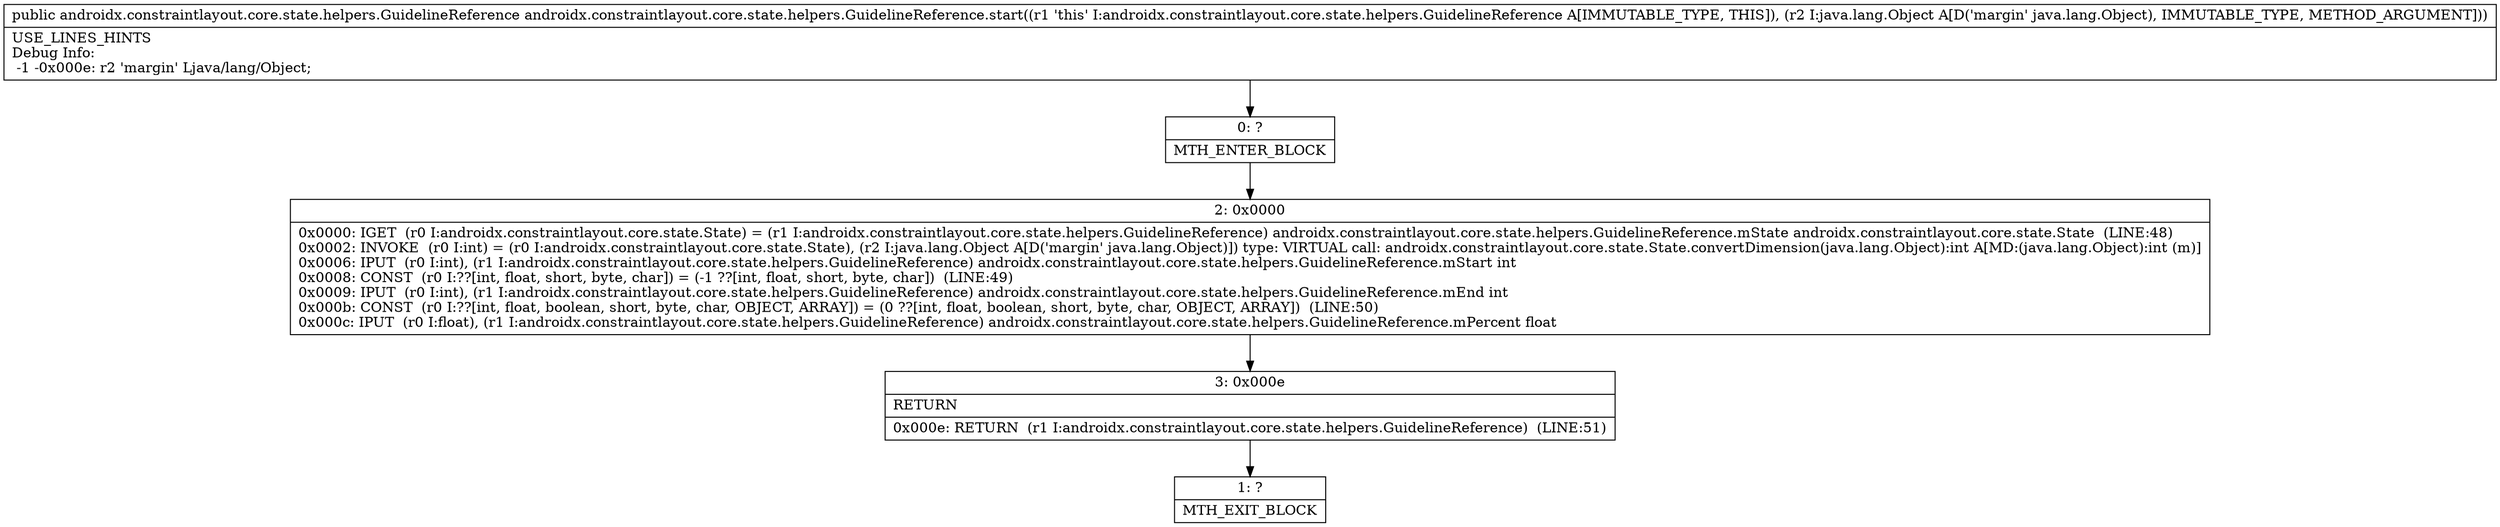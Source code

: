 digraph "CFG forandroidx.constraintlayout.core.state.helpers.GuidelineReference.start(Ljava\/lang\/Object;)Landroidx\/constraintlayout\/core\/state\/helpers\/GuidelineReference;" {
Node_0 [shape=record,label="{0\:\ ?|MTH_ENTER_BLOCK\l}"];
Node_2 [shape=record,label="{2\:\ 0x0000|0x0000: IGET  (r0 I:androidx.constraintlayout.core.state.State) = (r1 I:androidx.constraintlayout.core.state.helpers.GuidelineReference) androidx.constraintlayout.core.state.helpers.GuidelineReference.mState androidx.constraintlayout.core.state.State  (LINE:48)\l0x0002: INVOKE  (r0 I:int) = (r0 I:androidx.constraintlayout.core.state.State), (r2 I:java.lang.Object A[D('margin' java.lang.Object)]) type: VIRTUAL call: androidx.constraintlayout.core.state.State.convertDimension(java.lang.Object):int A[MD:(java.lang.Object):int (m)]\l0x0006: IPUT  (r0 I:int), (r1 I:androidx.constraintlayout.core.state.helpers.GuidelineReference) androidx.constraintlayout.core.state.helpers.GuidelineReference.mStart int \l0x0008: CONST  (r0 I:??[int, float, short, byte, char]) = (\-1 ??[int, float, short, byte, char])  (LINE:49)\l0x0009: IPUT  (r0 I:int), (r1 I:androidx.constraintlayout.core.state.helpers.GuidelineReference) androidx.constraintlayout.core.state.helpers.GuidelineReference.mEnd int \l0x000b: CONST  (r0 I:??[int, float, boolean, short, byte, char, OBJECT, ARRAY]) = (0 ??[int, float, boolean, short, byte, char, OBJECT, ARRAY])  (LINE:50)\l0x000c: IPUT  (r0 I:float), (r1 I:androidx.constraintlayout.core.state.helpers.GuidelineReference) androidx.constraintlayout.core.state.helpers.GuidelineReference.mPercent float \l}"];
Node_3 [shape=record,label="{3\:\ 0x000e|RETURN\l|0x000e: RETURN  (r1 I:androidx.constraintlayout.core.state.helpers.GuidelineReference)  (LINE:51)\l}"];
Node_1 [shape=record,label="{1\:\ ?|MTH_EXIT_BLOCK\l}"];
MethodNode[shape=record,label="{public androidx.constraintlayout.core.state.helpers.GuidelineReference androidx.constraintlayout.core.state.helpers.GuidelineReference.start((r1 'this' I:androidx.constraintlayout.core.state.helpers.GuidelineReference A[IMMUTABLE_TYPE, THIS]), (r2 I:java.lang.Object A[D('margin' java.lang.Object), IMMUTABLE_TYPE, METHOD_ARGUMENT]))  | USE_LINES_HINTS\lDebug Info:\l  \-1 \-0x000e: r2 'margin' Ljava\/lang\/Object;\l}"];
MethodNode -> Node_0;Node_0 -> Node_2;
Node_2 -> Node_3;
Node_3 -> Node_1;
}

